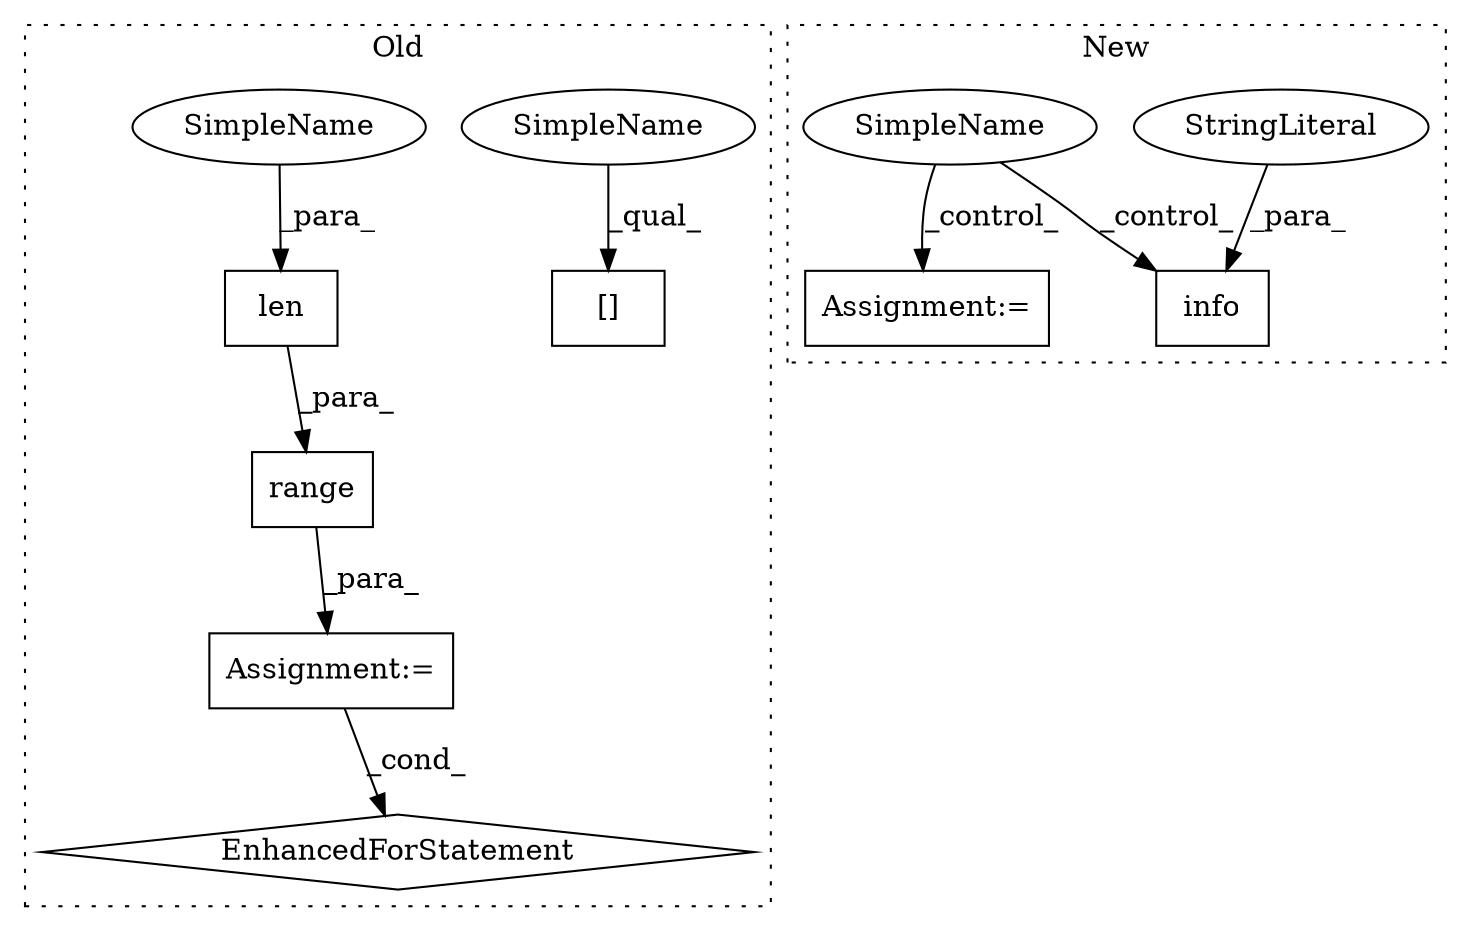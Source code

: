 digraph G {
subgraph cluster0 {
1 [label="len" a="32" s="2569,2583" l="4,1" shape="box"];
4 [label="Assignment:=" a="7" s="2481,2588" l="57,2" shape="box"];
5 [label="EnhancedForStatement" a="70" s="2481,2588" l="57,2" shape="diamond"];
6 [label="range" a="32" s="2559,2587" l="6,1" shape="box"];
9 [label="[]" a="2" s="2626,2667" l="11,1" shape="box"];
10 [label="SimpleName" a="42" s="2626" l="10" shape="ellipse"];
11 [label="SimpleName" a="42" s="2573" l="10" shape="ellipse"];
label = "Old";
style="dotted";
}
subgraph cluster1 {
2 [label="info" a="32" s="2712,2761" l="5,1" shape="box"];
3 [label="StringLiteral" a="45" s="2717" l="30" shape="ellipse"];
7 [label="SimpleName" a="42" s="" l="" shape="ellipse"];
8 [label="Assignment:=" a="7" s="2826" l="1" shape="box"];
label = "New";
style="dotted";
}
1 -> 6 [label="_para_"];
3 -> 2 [label="_para_"];
4 -> 5 [label="_cond_"];
6 -> 4 [label="_para_"];
7 -> 8 [label="_control_"];
7 -> 2 [label="_control_"];
10 -> 9 [label="_qual_"];
11 -> 1 [label="_para_"];
}